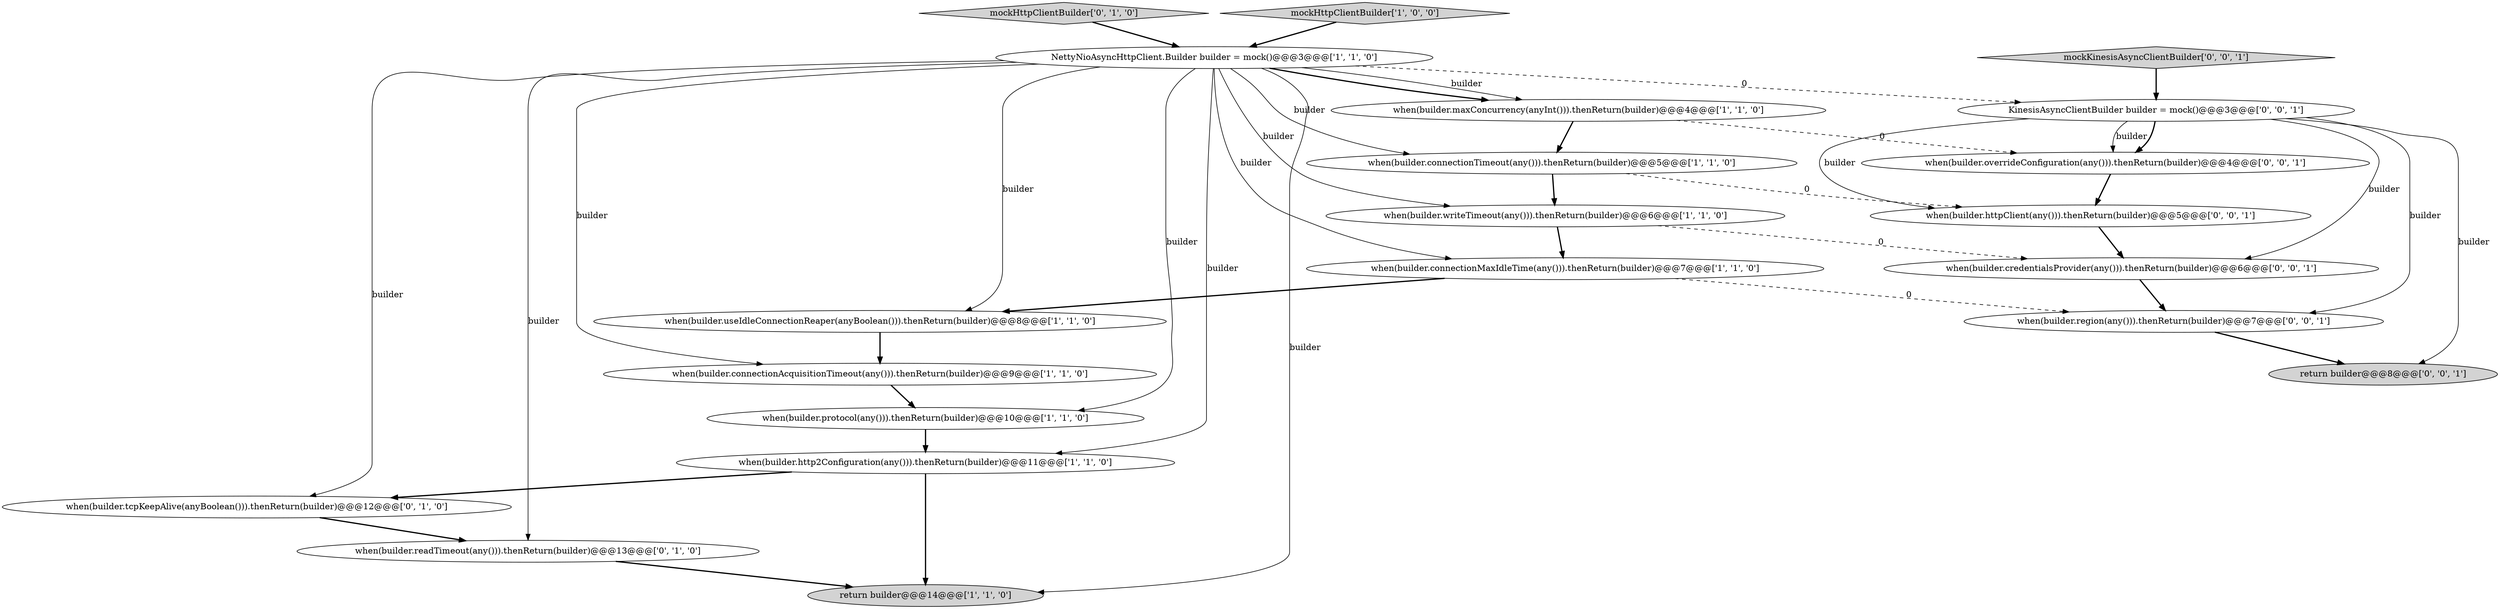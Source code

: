 digraph {
12 [style = filled, label = "when(builder.tcpKeepAlive(anyBoolean())).thenReturn(builder)@@@12@@@['0', '1', '0']", fillcolor = white, shape = ellipse image = "AAA1AAABBB2BBB"];
7 [style = filled, label = "when(builder.connectionTimeout(any())).thenReturn(builder)@@@5@@@['1', '1', '0']", fillcolor = white, shape = ellipse image = "AAA0AAABBB1BBB"];
13 [style = filled, label = "mockHttpClientBuilder['0', '1', '0']", fillcolor = lightgray, shape = diamond image = "AAA0AAABBB2BBB"];
16 [style = filled, label = "when(builder.credentialsProvider(any())).thenReturn(builder)@@@6@@@['0', '0', '1']", fillcolor = white, shape = ellipse image = "AAA0AAABBB3BBB"];
15 [style = filled, label = "when(builder.overrideConfiguration(any())).thenReturn(builder)@@@4@@@['0', '0', '1']", fillcolor = white, shape = ellipse image = "AAA0AAABBB3BBB"];
0 [style = filled, label = "when(builder.maxConcurrency(anyInt())).thenReturn(builder)@@@4@@@['1', '1', '0']", fillcolor = white, shape = ellipse image = "AAA0AAABBB1BBB"];
3 [style = filled, label = "return builder@@@14@@@['1', '1', '0']", fillcolor = lightgray, shape = ellipse image = "AAA0AAABBB1BBB"];
5 [style = filled, label = "when(builder.http2Configuration(any())).thenReturn(builder)@@@11@@@['1', '1', '0']", fillcolor = white, shape = ellipse image = "AAA0AAABBB1BBB"];
20 [style = filled, label = "mockKinesisAsyncClientBuilder['0', '0', '1']", fillcolor = lightgray, shape = diamond image = "AAA0AAABBB3BBB"];
6 [style = filled, label = "when(builder.writeTimeout(any())).thenReturn(builder)@@@6@@@['1', '1', '0']", fillcolor = white, shape = ellipse image = "AAA0AAABBB1BBB"];
18 [style = filled, label = "when(builder.httpClient(any())).thenReturn(builder)@@@5@@@['0', '0', '1']", fillcolor = white, shape = ellipse image = "AAA0AAABBB3BBB"];
11 [style = filled, label = "when(builder.readTimeout(any())).thenReturn(builder)@@@13@@@['0', '1', '0']", fillcolor = white, shape = ellipse image = "AAA1AAABBB2BBB"];
4 [style = filled, label = "mockHttpClientBuilder['1', '0', '0']", fillcolor = lightgray, shape = diamond image = "AAA0AAABBB1BBB"];
19 [style = filled, label = "when(builder.region(any())).thenReturn(builder)@@@7@@@['0', '0', '1']", fillcolor = white, shape = ellipse image = "AAA0AAABBB3BBB"];
17 [style = filled, label = "return builder@@@8@@@['0', '0', '1']", fillcolor = lightgray, shape = ellipse image = "AAA0AAABBB3BBB"];
2 [style = filled, label = "when(builder.protocol(any())).thenReturn(builder)@@@10@@@['1', '1', '0']", fillcolor = white, shape = ellipse image = "AAA0AAABBB1BBB"];
8 [style = filled, label = "when(builder.connectionMaxIdleTime(any())).thenReturn(builder)@@@7@@@['1', '1', '0']", fillcolor = white, shape = ellipse image = "AAA0AAABBB1BBB"];
10 [style = filled, label = "when(builder.useIdleConnectionReaper(anyBoolean())).thenReturn(builder)@@@8@@@['1', '1', '0']", fillcolor = white, shape = ellipse image = "AAA0AAABBB1BBB"];
9 [style = filled, label = "when(builder.connectionAcquisitionTimeout(any())).thenReturn(builder)@@@9@@@['1', '1', '0']", fillcolor = white, shape = ellipse image = "AAA0AAABBB1BBB"];
14 [style = filled, label = "KinesisAsyncClientBuilder builder = mock()@@@3@@@['0', '0', '1']", fillcolor = white, shape = ellipse image = "AAA0AAABBB3BBB"];
1 [style = filled, label = "NettyNioAsyncHttpClient.Builder builder = mock()@@@3@@@['1', '1', '0']", fillcolor = white, shape = ellipse image = "AAA0AAABBB1BBB"];
11->3 [style = bold, label=""];
1->3 [style = solid, label="builder"];
1->8 [style = solid, label="builder"];
14->15 [style = solid, label="builder"];
14->18 [style = solid, label="builder"];
1->11 [style = solid, label="builder"];
15->18 [style = bold, label=""];
1->6 [style = solid, label="builder"];
0->7 [style = bold, label=""];
10->9 [style = bold, label=""];
2->5 [style = bold, label=""];
16->19 [style = bold, label=""];
7->6 [style = bold, label=""];
9->2 [style = bold, label=""];
1->14 [style = dashed, label="0"];
1->2 [style = solid, label="builder"];
14->19 [style = solid, label="builder"];
6->8 [style = bold, label=""];
4->1 [style = bold, label=""];
8->19 [style = dashed, label="0"];
14->17 [style = solid, label="builder"];
1->10 [style = solid, label="builder"];
1->5 [style = solid, label="builder"];
1->12 [style = solid, label="builder"];
19->17 [style = bold, label=""];
6->16 [style = dashed, label="0"];
18->16 [style = bold, label=""];
13->1 [style = bold, label=""];
1->7 [style = solid, label="builder"];
5->12 [style = bold, label=""];
12->11 [style = bold, label=""];
5->3 [style = bold, label=""];
0->15 [style = dashed, label="0"];
1->9 [style = solid, label="builder"];
14->16 [style = solid, label="builder"];
20->14 [style = bold, label=""];
14->15 [style = bold, label=""];
1->0 [style = solid, label="builder"];
8->10 [style = bold, label=""];
7->18 [style = dashed, label="0"];
1->0 [style = bold, label=""];
}
